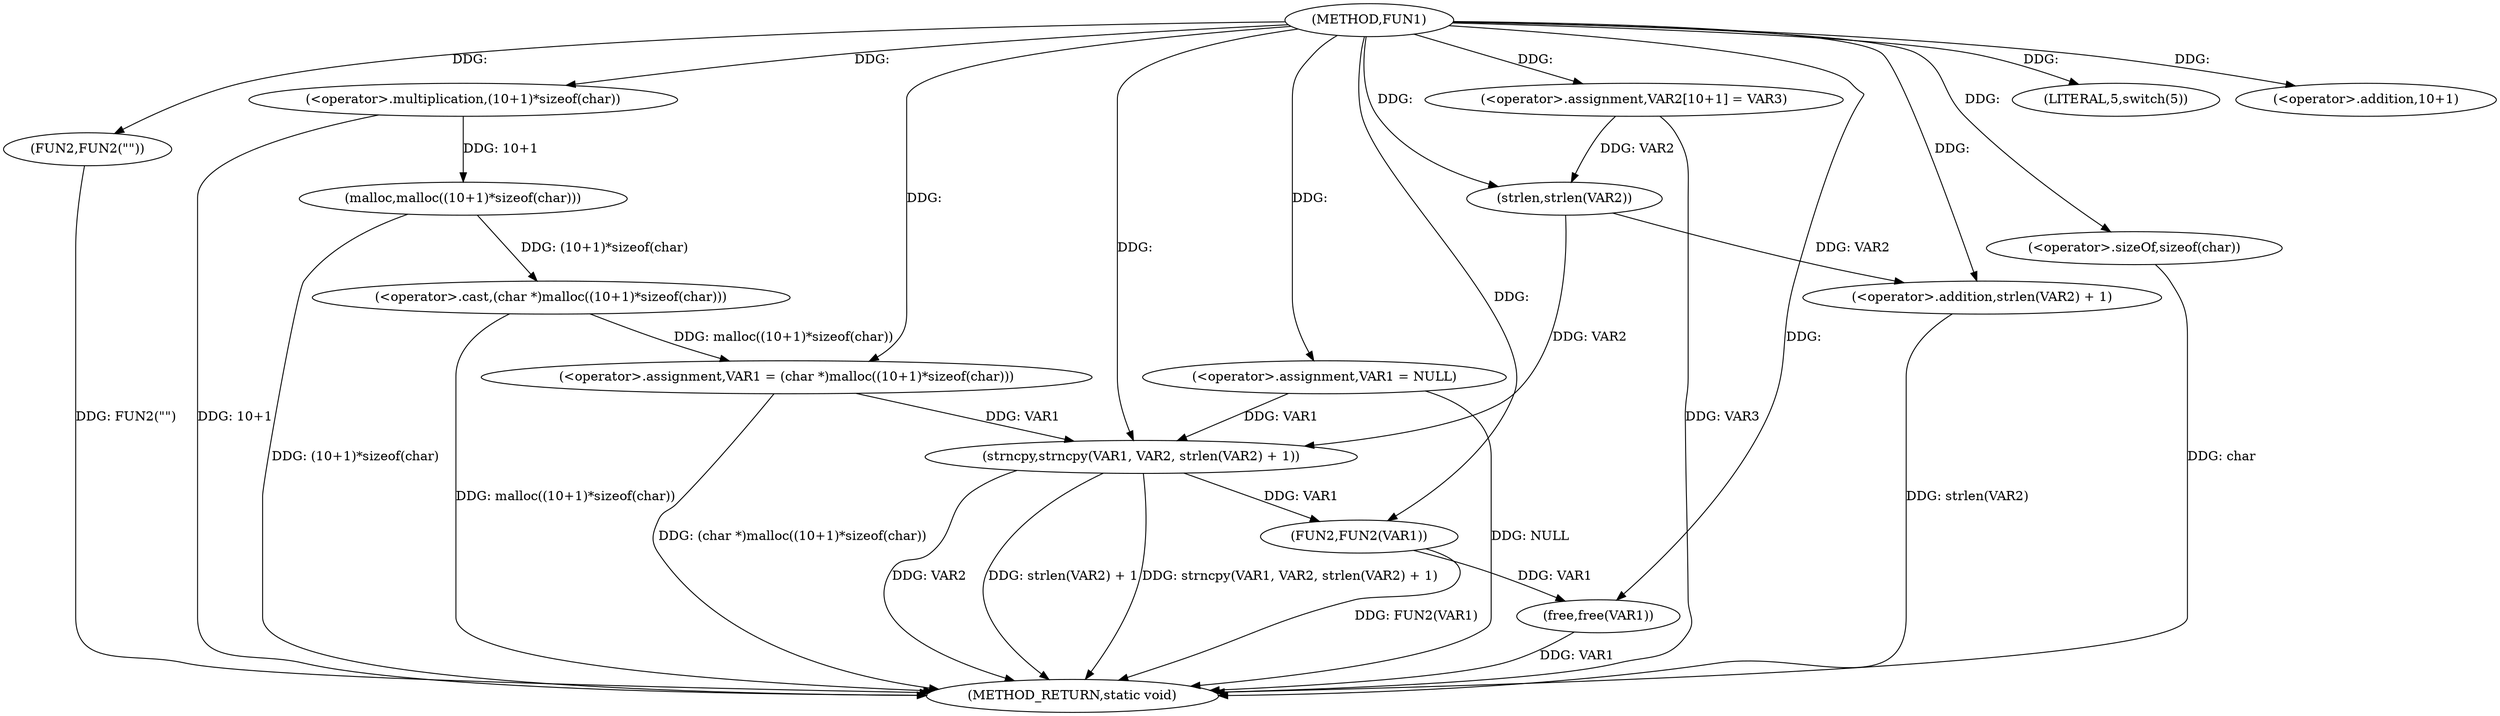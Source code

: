 digraph FUN1 {  
"1000100" [label = "(METHOD,FUN1)" ]
"1000142" [label = "(METHOD_RETURN,static void)" ]
"1000103" [label = "(<operator>.assignment,VAR1 = NULL)" ]
"1000107" [label = "(LITERAL,5,switch(5))" ]
"1000110" [label = "(FUN2,FUN2(\"\"))" ]
"1000114" [label = "(<operator>.assignment,VAR1 = (char *)malloc((10+1)*sizeof(char)))" ]
"1000116" [label = "(<operator>.cast,(char *)malloc((10+1)*sizeof(char)))" ]
"1000118" [label = "(malloc,malloc((10+1)*sizeof(char)))" ]
"1000119" [label = "(<operator>.multiplication,(10+1)*sizeof(char))" ]
"1000120" [label = "(<operator>.addition,10+1)" ]
"1000123" [label = "(<operator>.sizeOf,sizeof(char))" ]
"1000128" [label = "(<operator>.assignment,VAR2[10+1] = VAR3)" ]
"1000131" [label = "(strncpy,strncpy(VAR1, VAR2, strlen(VAR2) + 1))" ]
"1000134" [label = "(<operator>.addition,strlen(VAR2) + 1)" ]
"1000135" [label = "(strlen,strlen(VAR2))" ]
"1000138" [label = "(FUN2,FUN2(VAR1))" ]
"1000140" [label = "(free,free(VAR1))" ]
  "1000128" -> "1000142"  [ label = "DDG: VAR3"] 
  "1000103" -> "1000142"  [ label = "DDG: NULL"] 
  "1000116" -> "1000142"  [ label = "DDG: malloc((10+1)*sizeof(char))"] 
  "1000131" -> "1000142"  [ label = "DDG: VAR2"] 
  "1000118" -> "1000142"  [ label = "DDG: (10+1)*sizeof(char)"] 
  "1000114" -> "1000142"  [ label = "DDG: (char *)malloc((10+1)*sizeof(char))"] 
  "1000140" -> "1000142"  [ label = "DDG: VAR1"] 
  "1000131" -> "1000142"  [ label = "DDG: strlen(VAR2) + 1"] 
  "1000134" -> "1000142"  [ label = "DDG: strlen(VAR2)"] 
  "1000110" -> "1000142"  [ label = "DDG: FUN2(\"\")"] 
  "1000119" -> "1000142"  [ label = "DDG: 10+1"] 
  "1000138" -> "1000142"  [ label = "DDG: FUN2(VAR1)"] 
  "1000131" -> "1000142"  [ label = "DDG: strncpy(VAR1, VAR2, strlen(VAR2) + 1)"] 
  "1000123" -> "1000142"  [ label = "DDG: char"] 
  "1000100" -> "1000103"  [ label = "DDG: "] 
  "1000100" -> "1000107"  [ label = "DDG: "] 
  "1000100" -> "1000110"  [ label = "DDG: "] 
  "1000116" -> "1000114"  [ label = "DDG: malloc((10+1)*sizeof(char))"] 
  "1000100" -> "1000114"  [ label = "DDG: "] 
  "1000118" -> "1000116"  [ label = "DDG: (10+1)*sizeof(char)"] 
  "1000119" -> "1000118"  [ label = "DDG: 10+1"] 
  "1000100" -> "1000119"  [ label = "DDG: "] 
  "1000100" -> "1000120"  [ label = "DDG: "] 
  "1000100" -> "1000123"  [ label = "DDG: "] 
  "1000100" -> "1000128"  [ label = "DDG: "] 
  "1000103" -> "1000131"  [ label = "DDG: VAR1"] 
  "1000114" -> "1000131"  [ label = "DDG: VAR1"] 
  "1000100" -> "1000131"  [ label = "DDG: "] 
  "1000135" -> "1000131"  [ label = "DDG: VAR2"] 
  "1000135" -> "1000134"  [ label = "DDG: VAR2"] 
  "1000128" -> "1000135"  [ label = "DDG: VAR2"] 
  "1000100" -> "1000135"  [ label = "DDG: "] 
  "1000100" -> "1000134"  [ label = "DDG: "] 
  "1000131" -> "1000138"  [ label = "DDG: VAR1"] 
  "1000100" -> "1000138"  [ label = "DDG: "] 
  "1000138" -> "1000140"  [ label = "DDG: VAR1"] 
  "1000100" -> "1000140"  [ label = "DDG: "] 
}
